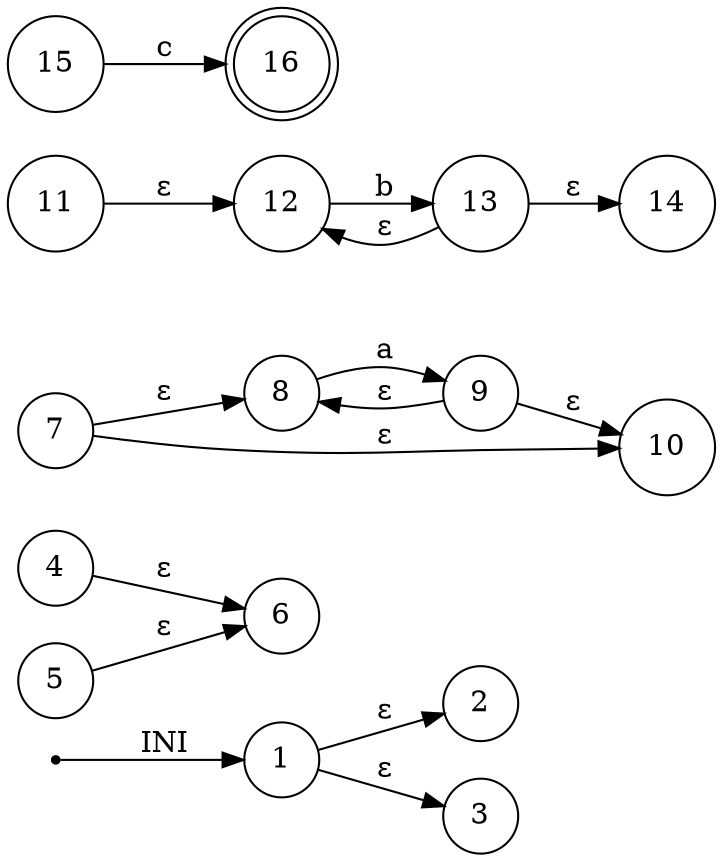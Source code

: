 digraph thompson {
     rankdir = "LR";
     node [shape=circle];
     0 [shape=point];
     0 -> 1 [label="INI"];      
     #Plantilla |
     1 -> {2, 3} [label="&epsilon;"];
     {4, 5} -> 6 [label="&epsilon;"];
     #Plantilla *
     7 -> 8 [label="&epsilon;"];
     8 -> 9 [label="a"];
     9 -> 10 [label="&epsilon;"];
     9 -> 8 [label="&epsilon;"];
     7 -> 10 [label="&epsilon;"];
     #Plantilla +
     11 -> 12 [label="&epsilon;"];
     12 -> 13 [label="b"];
     13 -> 12 [label="&epsilon;"];
     13 -> 14 [label="&epsilon;"];
     #Plantilla .
     15 -> 16 [label="c"]


     #FINAL
     16 [shape=doublecircle];
}